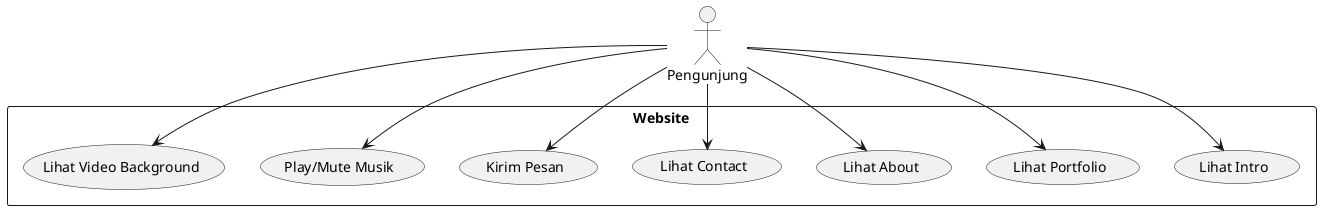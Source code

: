 @startuml usecase
actor Pengunjung

rectangle Website {
    Pengunjung --> (Lihat Intro)
    Pengunjung --> (Lihat Portfolio)
    Pengunjung --> (Lihat About)
    Pengunjung --> (Lihat Contact)
    Pengunjung --> (Kirim Pesan)
    Pengunjung --> (Play/Mute Musik)
    Pengunjung --> (Lihat Video Background)
}

@enduml
